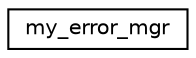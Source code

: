 digraph "Graphical Class Hierarchy"
{
  edge [fontname="Helvetica",fontsize="10",labelfontname="Helvetica",labelfontsize="10"];
  node [fontname="Helvetica",fontsize="10",shape=record];
  rankdir="LR";
  Node1 [label="my_error_mgr",height=0.2,width=0.4,color="black", fillcolor="white", style="filled",URL="$structmy__error__mgr.html"];
}
